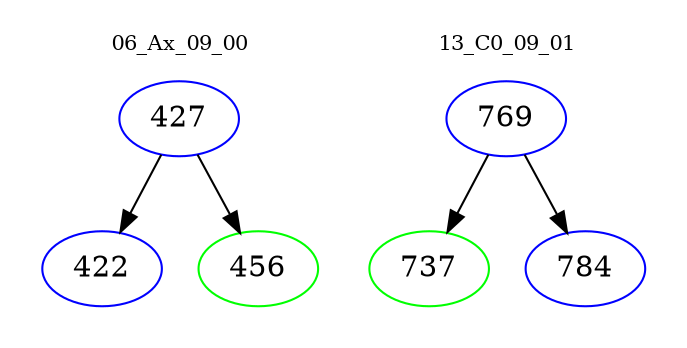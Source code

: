 digraph{
subgraph cluster_0 {
color = white
label = "06_Ax_09_00";
fontsize=10;
T0_427 [label="427", color="blue"]
T0_427 -> T0_422 [color="black"]
T0_422 [label="422", color="blue"]
T0_427 -> T0_456 [color="black"]
T0_456 [label="456", color="green"]
}
subgraph cluster_1 {
color = white
label = "13_C0_09_01";
fontsize=10;
T1_769 [label="769", color="blue"]
T1_769 -> T1_737 [color="black"]
T1_737 [label="737", color="green"]
T1_769 -> T1_784 [color="black"]
T1_784 [label="784", color="blue"]
}
}

